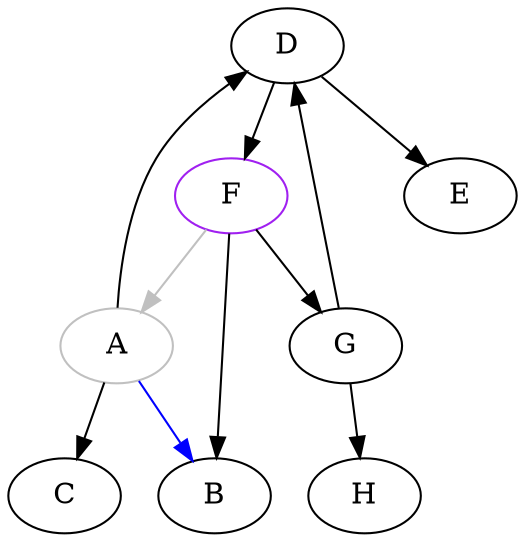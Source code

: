 digraph {
	D [label="D"];
	F [label="F", color="purple"];
	H [label="H"];
	A [label="A", color="gray"];
	E [label="E"];
	G [label="G"];
	C [label="C"];
	B [label="B"];
	
	A -> C;
	A -> B [color="blue"];
	D -> E;
	D -> F;
	F -> A [color="gray"];
	F -> G;
	F -> B;
	A -> D;
	G -> H;
	G -> D;
}